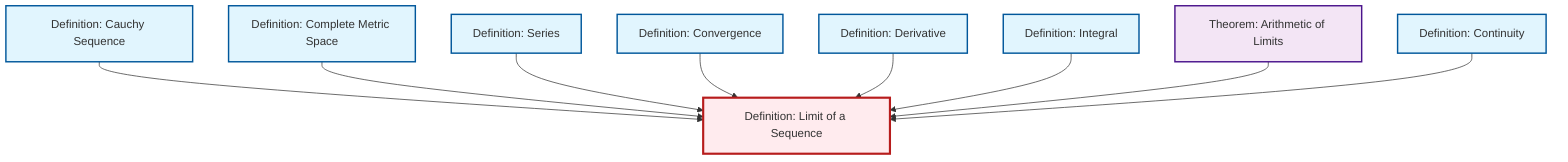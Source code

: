 graph TD
    classDef definition fill:#e1f5fe,stroke:#01579b,stroke-width:2px
    classDef theorem fill:#f3e5f5,stroke:#4a148c,stroke-width:2px
    classDef axiom fill:#fff3e0,stroke:#e65100,stroke-width:2px
    classDef example fill:#e8f5e9,stroke:#1b5e20,stroke-width:2px
    classDef current fill:#ffebee,stroke:#b71c1c,stroke-width:3px
    def-integral["Definition: Integral"]:::definition
    def-cauchy-sequence["Definition: Cauchy Sequence"]:::definition
    def-continuity["Definition: Continuity"]:::definition
    def-convergence["Definition: Convergence"]:::definition
    def-limit["Definition: Limit of a Sequence"]:::definition
    def-derivative["Definition: Derivative"]:::definition
    thm-limit-arithmetic["Theorem: Arithmetic of Limits"]:::theorem
    def-complete-metric-space["Definition: Complete Metric Space"]:::definition
    def-series["Definition: Series"]:::definition
    def-cauchy-sequence --> def-limit
    def-complete-metric-space --> def-limit
    def-series --> def-limit
    def-convergence --> def-limit
    def-derivative --> def-limit
    def-integral --> def-limit
    thm-limit-arithmetic --> def-limit
    def-continuity --> def-limit
    class def-limit current